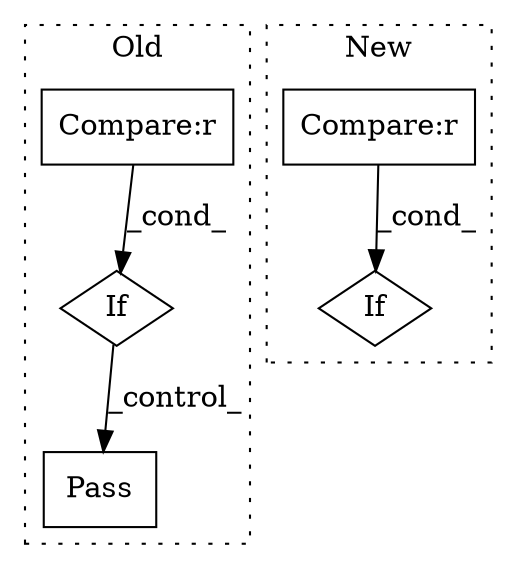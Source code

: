 digraph G {
subgraph cluster0 {
1 [label="Pass" a="62" s="2902" l="4" shape="box"];
4 [label="If" a="96" s="2432,2465" l="0,19" shape="diamond"];
5 [label="Compare:r" a="40" s="2432" l="33" shape="box"];
label = "Old";
style="dotted";
}
subgraph cluster1 {
2 [label="If" a="96" s="2365,2394" l="3,19" shape="diamond"];
3 [label="Compare:r" a="40" s="2368" l="26" shape="box"];
label = "New";
style="dotted";
}
3 -> 2 [label="_cond_"];
4 -> 1 [label="_control_"];
5 -> 4 [label="_cond_"];
}